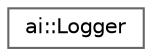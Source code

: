 digraph "Graphical Class Hierarchy"
{
 // LATEX_PDF_SIZE
  bgcolor="transparent";
  edge [fontname=Helvetica,fontsize=10,labelfontname=Helvetica,labelfontsize=10];
  node [fontname=Helvetica,fontsize=10,shape=box,height=0.2,width=0.4];
  rankdir="LR";
  Node0 [id="Node000000",label="ai::Logger",height=0.2,width=0.4,color="grey40", fillcolor="white", style="filled",URL="$classai_1_1Logger.html",tooltip="Static class for logging."];
}
